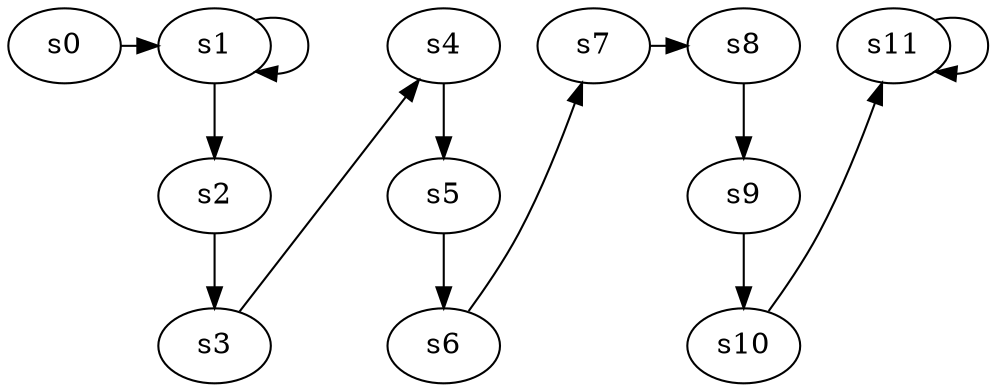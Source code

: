 digraph game_0021_chain_12 {
    s0 [name="s0", player=0, target=1];
    s1 [name="s1", player=1];
    s2 [name="s2", player=0, target=1];
    s3 [name="s3", player=1, target=1];
    s4 [name="s4", player=0, target=1];
    s5 [name="s5", player=1];
    s6 [name="s6", player=0, target=1];
    s7 [name="s7", player=1];
    s8 [name="s8", player=0];
    s9 [name="s9", player=1];
    s10 [name="s10", player=0];
    s11 [name="s11", player=1];

    s0 -> s1 [constraint="time % 5 == 3"];
    s1 -> s2;
    s2 -> s3;
    s3 -> s4 [constraint="time % 4 == 2"];
    s4 -> s5;
    s5 -> s6;
    s6 -> s7 [constraint="time == 2 || time == 7 || time == 13"];
    s7 -> s8 [constraint="time % 4 == 0"];
    s8 -> s9;
    s9 -> s10;
    s10 -> s11 [constraint="time == 6 || time == 7"];
    s1 -> s1 [constraint="time % 4 == 0"];
    s11 -> s11 [constraint="time % 4 == 0"];
}
